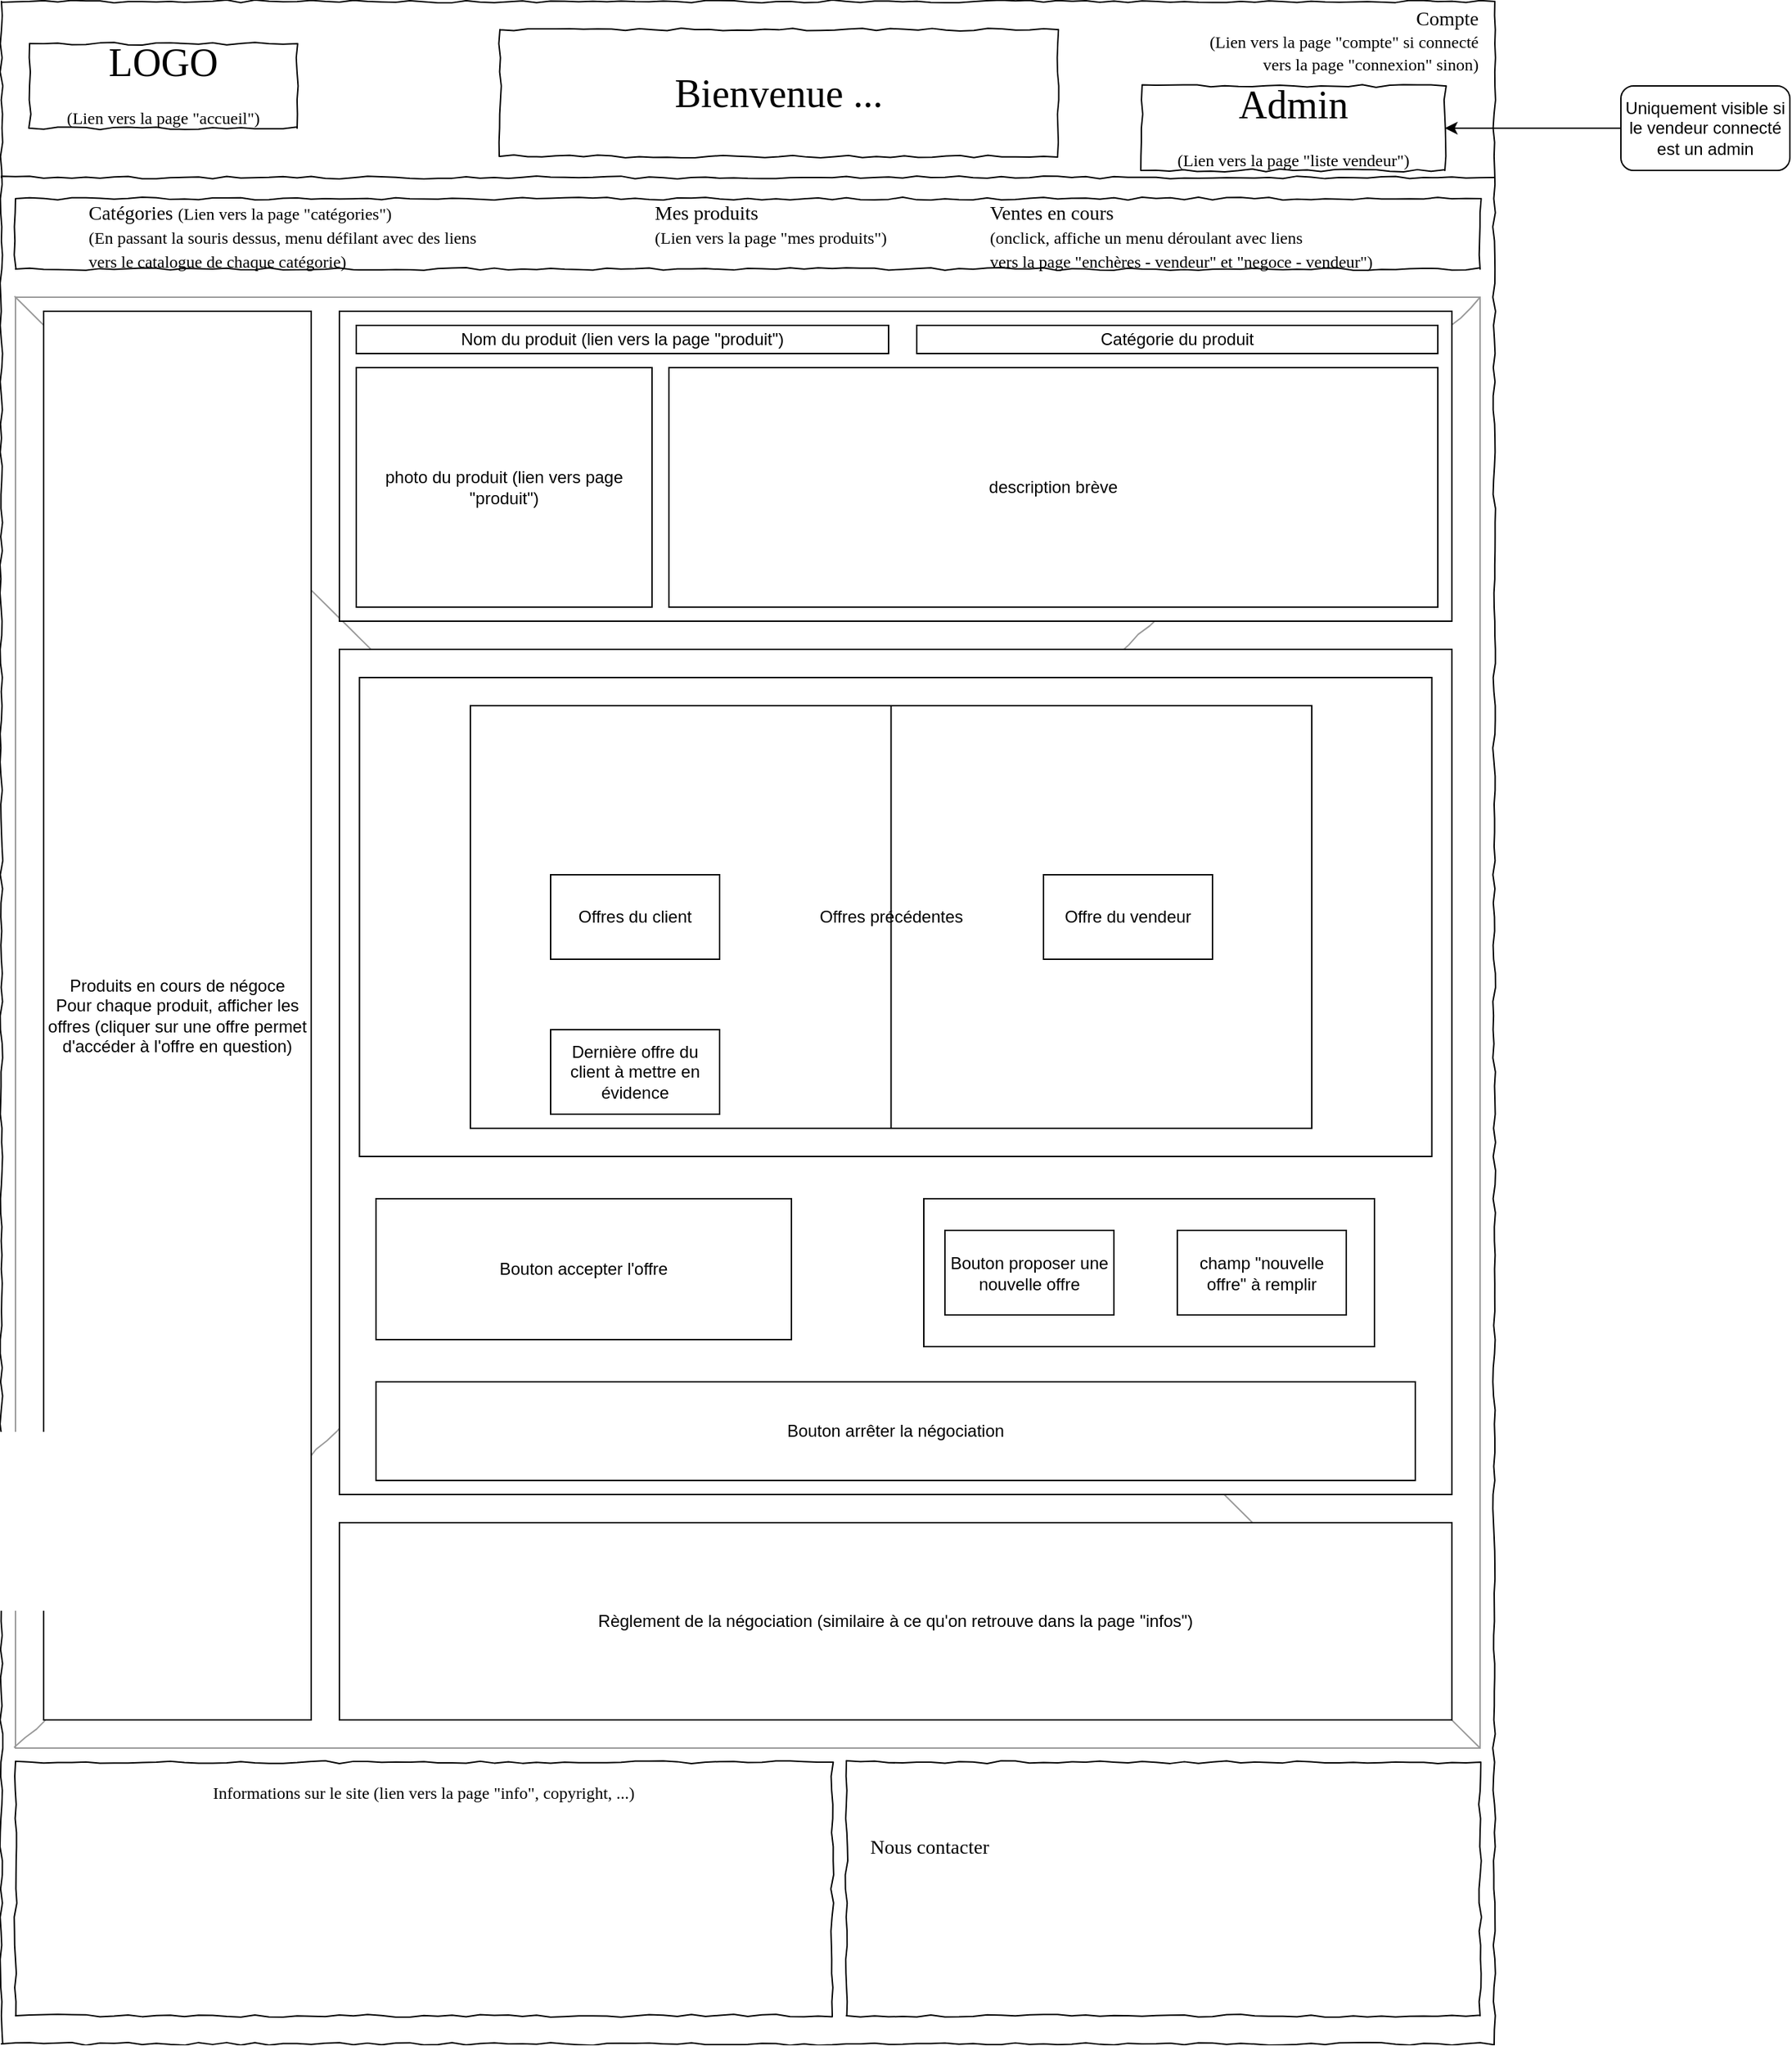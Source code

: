 <mxfile version="12.9.12" type="device"><diagram name="Page-1" id="03018318-947c-dd8e-b7a3-06fadd420f32"><mxGraphModel dx="1422" dy="766" grid="1" gridSize="10" guides="1" tooltips="1" connect="1" arrows="1" fold="1" page="1" pageScale="1" pageWidth="1300" pageHeight="1500" background="#ffffff" math="0" shadow="0"><root><mxCell id="0"/><mxCell id="1" parent="0"/><mxCell id="677b7b8949515195-1" value="&#10;&#10;&lt;!--StartFragment--&gt;&lt;span style=&quot;font-family: Whitney, &amp;quot;Helvetica Neue&amp;quot;, Helvetica, Arial, sans-serif; font-size: 16px; font-style: normal; font-variant-ligatures: normal; font-variant-caps: normal; font-weight: 400; letter-spacing: normal; orphans: 2; text-align: start; text-indent: 0px; text-transform: none; widows: 2; word-spacing: 0px; -webkit-text-stroke-width: 0px; text-decoration-style: initial; text-decoration-color: initial; float: none; display: inline !important;&quot;&gt;Pere-Siffleur&lt;/span&gt;&lt;!--EndFragment--&gt;&#10;&#10;" style="whiteSpace=wrap;html=1;rounded=0;shadow=0;labelBackgroundColor=none;strokeColor=#000000;strokeWidth=1;fillColor=none;fontFamily=Verdana;fontSize=12;fontColor=#000000;align=center;comic=1;" parent="1" vertex="1"><mxGeometry x="20" y="20" width="1060" height="1450" as="geometry"/></mxCell><mxCell id="677b7b8949515195-2" value="LOGO&lt;br style=&quot;font-size: 12px&quot;&gt;&lt;span style=&quot;font-size: 12px&quot;&gt;(Lien vers la page &quot;accueil&quot;)&lt;/span&gt;" style="whiteSpace=wrap;html=1;rounded=0;shadow=0;labelBackgroundColor=none;strokeWidth=1;fontFamily=Verdana;fontSize=28;align=center;comic=1;" parent="1" vertex="1"><mxGeometry x="40" y="50" width="190" height="60" as="geometry"/></mxCell><mxCell id="677b7b8949515195-7" value="&lt;span style=&quot;text-align: right&quot;&gt;Compte&lt;/span&gt;&lt;br style=&quot;text-align: right ; font-size: 12px&quot;&gt;&lt;span style=&quot;text-align: right ; font-size: 12px&quot;&gt;(Lien vers la page &quot;compte&quot; si connecté&lt;br&gt;&lt;div&gt;vers la page &quot;connexion&quot; sinon)&lt;/div&gt;&lt;/span&gt;" style="text;html=1;points=[];align=right;verticalAlign=middle;spacingTop=-4;fontSize=14;fontFamily=Verdana;labelPosition=left;verticalLabelPosition=middle;" parent="1" vertex="1"><mxGeometry x="1070" y="40" width="60" height="20" as="geometry"/></mxCell><mxCell id="677b7b8949515195-9" value="" style="line;strokeWidth=1;html=1;rounded=0;shadow=0;labelBackgroundColor=none;fillColor=none;fontFamily=Verdana;fontSize=14;fontColor=#000000;align=center;comic=1;" parent="1" vertex="1"><mxGeometry x="20" y="140" width="1060" height="10" as="geometry"/></mxCell><mxCell id="677b7b8949515195-10" value="" style="whiteSpace=wrap;html=1;rounded=0;shadow=0;labelBackgroundColor=none;strokeWidth=1;fillColor=none;fontFamily=Verdana;fontSize=12;align=center;comic=1;" parent="1" vertex="1"><mxGeometry x="30" y="160" width="1040" height="50" as="geometry"/></mxCell><mxCell id="677b7b8949515195-11" value="Mes produits&lt;br style=&quot;font-size: 12px&quot;&gt;&lt;span style=&quot;font-size: 12px&quot;&gt;(Lien vers la page &quot;mes produits&quot;)&lt;/span&gt;" style="text;html=1;points=[];align=left;verticalAlign=top;spacingTop=-4;fontSize=14;fontFamily=Verdana" parent="1" vertex="1"><mxGeometry x="482" y="160" width="80" height="20" as="geometry"/></mxCell><mxCell id="677b7b8949515195-13" value="Ventes en cours&lt;br style=&quot;font-size: 12px&quot;&gt;&lt;span style=&quot;font-size: 12px&quot;&gt;(onclick, affiche un menu déroulant avec liens&lt;br&gt;vers la page &quot;enchères - vendeur&quot; et &quot;negoce - vendeur&quot;)&lt;/span&gt;" style="text;html=1;points=[];align=left;verticalAlign=top;spacingTop=-4;fontSize=14;fontFamily=Verdana" parent="1" vertex="1"><mxGeometry x="720" y="160" width="60" height="20" as="geometry"/></mxCell><mxCell id="677b7b8949515195-15" value="&lt;div style=&quot;text-align: justify&quot;&gt;Informations sur le site (lien vers la page &quot;info&quot;, copyright, ...)&lt;br&gt;&lt;/div&gt;" style="whiteSpace=wrap;html=1;rounded=0;shadow=0;labelBackgroundColor=none;strokeWidth=1;fillColor=none;fontFamily=Verdana;fontSize=12;align=center;verticalAlign=top;spacing=10;comic=1;" parent="1" vertex="1"><mxGeometry x="30" y="1270" width="580" height="180" as="geometry"/></mxCell><mxCell id="677b7b8949515195-16" value="" style="verticalLabelPosition=bottom;shadow=0;dashed=0;align=center;html=1;verticalAlign=top;strokeWidth=1;shape=mxgraph.mockup.graphics.simpleIcon;strokeColor=#999999;rounded=0;labelBackgroundColor=none;fontFamily=Verdana;fontSize=14;fontColor=#000000;comic=1;" parent="1" vertex="1"><mxGeometry x="30" y="230" width="1040" height="1030" as="geometry"/></mxCell><mxCell id="677b7b8949515195-26" value="" style="whiteSpace=wrap;html=1;rounded=0;shadow=0;labelBackgroundColor=none;strokeWidth=1;fillColor=none;fontFamily=Verdana;fontSize=12;align=center;comic=1;" parent="1" vertex="1"><mxGeometry x="620" y="1270" width="450" height="180" as="geometry"/></mxCell><mxCell id="677b7b8949515195-42" value="Nous contacter" style="text;html=1;points=[];align=left;verticalAlign=top;spacingTop=-4;fontSize=14;fontFamily=Verdana" parent="1" vertex="1"><mxGeometry x="635" y="1320" width="170" height="20" as="geometry"/></mxCell><mxCell id="Vz2qVGnKAH75r2qcj9Pt-3" value="Bienvenue ..." style="whiteSpace=wrap;html=1;rounded=0;shadow=0;labelBackgroundColor=none;strokeWidth=1;fontFamily=Verdana;fontSize=28;align=center;comic=1;" parent="1" vertex="1"><mxGeometry x="374" y="40" width="396" height="90" as="geometry"/></mxCell><mxCell id="SH19D6yOcs5mVSagk4fh-6" value="Produits en cours de négoce&lt;br&gt;Pour chaque produit, afficher les offres (cliquer sur une offre permet d'accéder à l'offre en question)" style="rounded=0;whiteSpace=wrap;html=1;" parent="1" vertex="1"><mxGeometry x="50" y="240" width="190" height="1000" as="geometry"/></mxCell><mxCell id="SH19D6yOcs5mVSagk4fh-7" value="" style="rounded=0;whiteSpace=wrap;html=1;" parent="1" vertex="1"><mxGeometry x="260" y="240" width="790" height="220" as="geometry"/></mxCell><mxCell id="SH19D6yOcs5mVSagk4fh-8" value="photo du produit (lien vers page &quot;produit&quot;)" style="rounded=0;whiteSpace=wrap;html=1;" parent="1" vertex="1"><mxGeometry x="272" y="280" width="210" height="170" as="geometry"/></mxCell><mxCell id="SH19D6yOcs5mVSagk4fh-9" value="description brève" style="rounded=0;whiteSpace=wrap;html=1;" parent="1" vertex="1"><mxGeometry x="494" y="280" width="546" height="170" as="geometry"/></mxCell><mxCell id="SH19D6yOcs5mVSagk4fh-12" value="" style="rounded=0;whiteSpace=wrap;html=1;" parent="1" vertex="1"><mxGeometry x="260" y="480" width="790" height="600" as="geometry"/></mxCell><mxCell id="SH19D6yOcs5mVSagk4fh-16" value="Règlement de la négociation (similaire à ce qu'on retrouve dans la page &quot;infos&quot;)" style="rounded=0;whiteSpace=wrap;html=1;" parent="1" vertex="1"><mxGeometry x="260" y="1100" width="790" height="140" as="geometry"/></mxCell><mxCell id="89qd7S5TE1IbFgvVxigw-2" value="" style="rounded=0;whiteSpace=wrap;html=1;" parent="1" vertex="1"><mxGeometry x="274.25" y="500" width="761.5" height="340" as="geometry"/></mxCell><mxCell id="89qd7S5TE1IbFgvVxigw-4" value="Offres précédentes" style="rounded=0;whiteSpace=wrap;html=1;" parent="1" vertex="1"><mxGeometry x="353" y="520" width="597.5" height="300" as="geometry"/></mxCell><mxCell id="89qd7S5TE1IbFgvVxigw-5" value="Bouton accepter l'offre" style="rounded=0;whiteSpace=wrap;html=1;" parent="1" vertex="1"><mxGeometry x="286" y="870" width="295" height="100" as="geometry"/></mxCell><mxCell id="89qd7S5TE1IbFgvVxigw-6" value="" style="rounded=0;whiteSpace=wrap;html=1;" parent="1" vertex="1"><mxGeometry x="675" y="870" width="320" height="105" as="geometry"/></mxCell><mxCell id="89qd7S5TE1IbFgvVxigw-7" value="Bouton proposer une nouvelle offre" style="rounded=0;whiteSpace=wrap;html=1;" parent="1" vertex="1"><mxGeometry x="690" y="892.5" width="120" height="60" as="geometry"/></mxCell><mxCell id="89qd7S5TE1IbFgvVxigw-8" value="champ &quot;nouvelle offre&quot; à remplir" style="rounded=0;whiteSpace=wrap;html=1;" parent="1" vertex="1"><mxGeometry x="855" y="892.5" width="120" height="60" as="geometry"/></mxCell><mxCell id="89qd7S5TE1IbFgvVxigw-9" value="Bouton arrêter la négociation" style="rounded=0;whiteSpace=wrap;html=1;" parent="1" vertex="1"><mxGeometry x="286" y="1000" width="738" height="70" as="geometry"/></mxCell><mxCell id="89qd7S5TE1IbFgvVxigw-16" value="" style="endArrow=none;html=1;entryX=0.5;entryY=0;entryDx=0;entryDy=0;exitX=0.5;exitY=1;exitDx=0;exitDy=0;" parent="1" source="89qd7S5TE1IbFgvVxigw-4" target="89qd7S5TE1IbFgvVxigw-4" edge="1"><mxGeometry width="50" height="50" relative="1" as="geometry"><mxPoint x="610" y="650" as="sourcePoint"/><mxPoint x="660" y="600" as="targetPoint"/></mxGeometry></mxCell><mxCell id="89qd7S5TE1IbFgvVxigw-17" value="Offres du client" style="rounded=0;whiteSpace=wrap;html=1;" parent="1" vertex="1"><mxGeometry x="410" y="640" width="120" height="60" as="geometry"/></mxCell><mxCell id="89qd7S5TE1IbFgvVxigw-18" value="Offre du vendeur" style="rounded=0;whiteSpace=wrap;html=1;" parent="1" vertex="1"><mxGeometry x="760" y="640" width="120" height="60" as="geometry"/></mxCell><mxCell id="89qd7S5TE1IbFgvVxigw-19" value="Dernière offre du client à mettre en évidence" style="rounded=0;whiteSpace=wrap;html=1;" parent="1" vertex="1"><mxGeometry x="410" y="750" width="120" height="60" as="geometry"/></mxCell><mxCell id="gwmVjYfbbYenAInw5Rv1-1" value="Catégories&amp;nbsp;&lt;span style=&quot;font-size: 12px&quot;&gt;(Lien vers la page &quot;catégories&quot;)&lt;br&gt;(En passant la souris dessus, menu défilant avec des liens&amp;nbsp;&lt;br&gt;vers le catalogue de chaque catégorie)&lt;/span&gt;" style="text;html=1;points=[];align=left;verticalAlign=top;spacingTop=-4;fontSize=14;fontFamily=Verdana" parent="1" vertex="1"><mxGeometry x="80" y="160" width="80" height="20" as="geometry"/></mxCell><mxCell id="6OyjdjMKz7FCkNytKK5M-1" value="Nom du produit (lien vers la page &quot;produit&quot;)" style="rounded=0;whiteSpace=wrap;html=1;" parent="1" vertex="1"><mxGeometry x="272" y="250" width="378" height="20" as="geometry"/></mxCell><mxCell id="6OyjdjMKz7FCkNytKK5M-2" value="Catégorie du produit" style="rounded=0;whiteSpace=wrap;html=1;" parent="1" vertex="1"><mxGeometry x="670" y="250" width="370" height="20" as="geometry"/></mxCell><mxCell id="EeDCeT-7_qn6VQW9NB8H-1" value="Admin&lt;br style=&quot;font-size: 12px&quot;&gt;&lt;span style=&quot;font-size: 12px&quot;&gt;(Lien vers la page &quot;liste vendeur&quot;)&lt;/span&gt;" style="whiteSpace=wrap;html=1;rounded=0;shadow=0;labelBackgroundColor=none;strokeWidth=1;fontFamily=Verdana;fontSize=28;align=center;comic=1;" parent="1" vertex="1"><mxGeometry x="830" y="80" width="215" height="60" as="geometry"/></mxCell><mxCell id="EeDCeT-7_qn6VQW9NB8H-2" value="&lt;span&gt;Uniquement visible si le vendeur connecté est un admin&lt;/span&gt;" style="rounded=1;whiteSpace=wrap;html=1;" parent="1" vertex="1"><mxGeometry x="1170" y="80" width="120" height="60" as="geometry"/></mxCell><mxCell id="EeDCeT-7_qn6VQW9NB8H-3" value="" style="endArrow=classic;html=1;entryX=1;entryY=0.5;entryDx=0;entryDy=0;exitX=0;exitY=0.5;exitDx=0;exitDy=0;" parent="1" source="EeDCeT-7_qn6VQW9NB8H-2" target="EeDCeT-7_qn6VQW9NB8H-1" edge="1"><mxGeometry width="50" height="50" relative="1" as="geometry"><mxPoint x="1170" y="220" as="sourcePoint"/><mxPoint x="1220" y="170" as="targetPoint"/></mxGeometry></mxCell></root></mxGraphModel></diagram></mxfile>